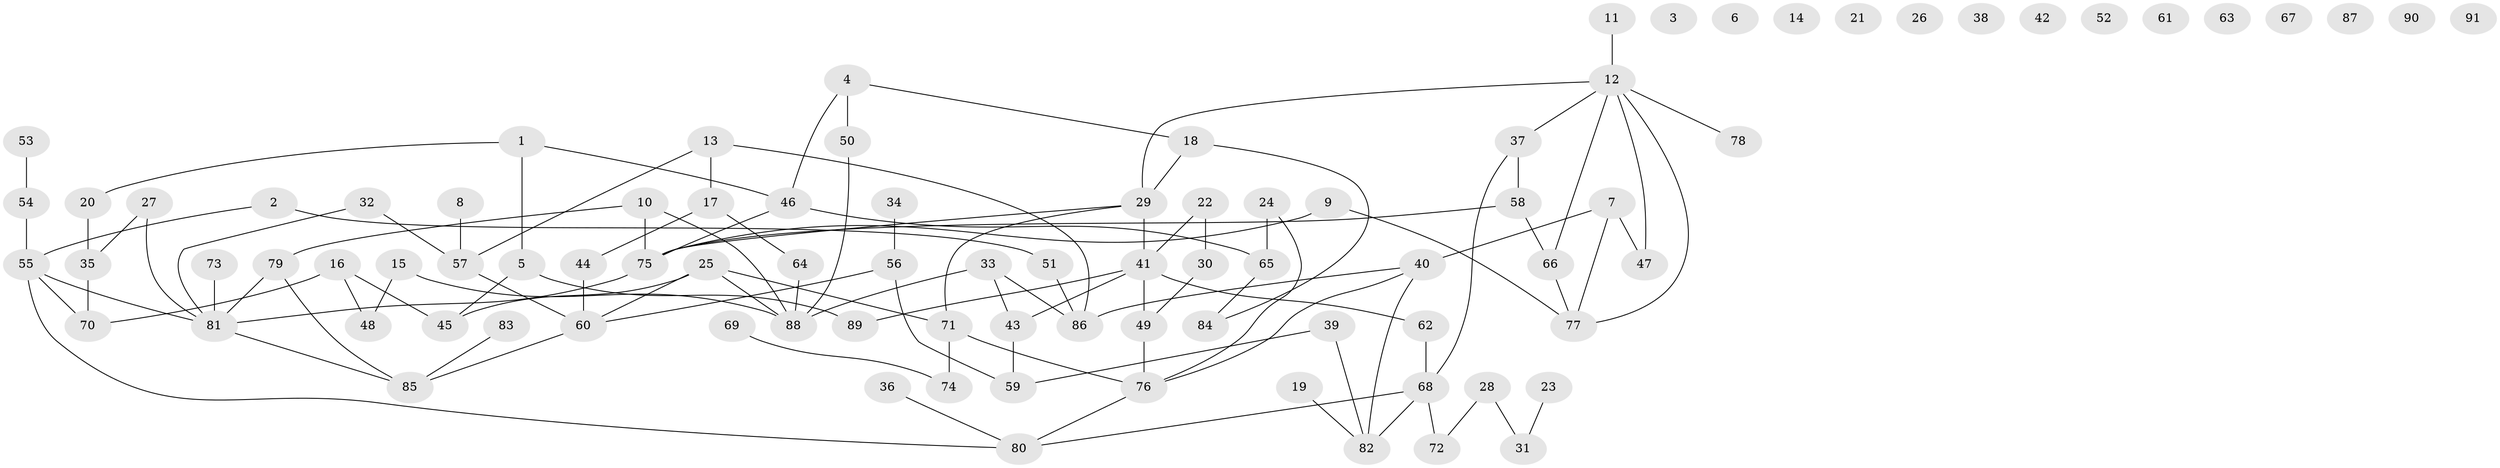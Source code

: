 // coarse degree distribution, {5: 0.11290322580645161, 2: 0.20967741935483872, 0: 0.22580645161290322, 3: 0.16129032258064516, 6: 0.0967741935483871, 1: 0.11290322580645161, 7: 0.03225806451612903, 4: 0.04838709677419355}
// Generated by graph-tools (version 1.1) at 2025/23/03/03/25 07:23:25]
// undirected, 91 vertices, 111 edges
graph export_dot {
graph [start="1"]
  node [color=gray90,style=filled];
  1;
  2;
  3;
  4;
  5;
  6;
  7;
  8;
  9;
  10;
  11;
  12;
  13;
  14;
  15;
  16;
  17;
  18;
  19;
  20;
  21;
  22;
  23;
  24;
  25;
  26;
  27;
  28;
  29;
  30;
  31;
  32;
  33;
  34;
  35;
  36;
  37;
  38;
  39;
  40;
  41;
  42;
  43;
  44;
  45;
  46;
  47;
  48;
  49;
  50;
  51;
  52;
  53;
  54;
  55;
  56;
  57;
  58;
  59;
  60;
  61;
  62;
  63;
  64;
  65;
  66;
  67;
  68;
  69;
  70;
  71;
  72;
  73;
  74;
  75;
  76;
  77;
  78;
  79;
  80;
  81;
  82;
  83;
  84;
  85;
  86;
  87;
  88;
  89;
  90;
  91;
  1 -- 5;
  1 -- 20;
  1 -- 46;
  2 -- 51;
  2 -- 55;
  4 -- 18;
  4 -- 46;
  4 -- 50;
  5 -- 45;
  5 -- 89;
  7 -- 40;
  7 -- 47;
  7 -- 77;
  8 -- 57;
  9 -- 75;
  9 -- 77;
  10 -- 75;
  10 -- 79;
  10 -- 88;
  11 -- 12;
  12 -- 29;
  12 -- 37;
  12 -- 47;
  12 -- 66;
  12 -- 77;
  12 -- 78;
  13 -- 17;
  13 -- 57;
  13 -- 86;
  15 -- 48;
  15 -- 88;
  16 -- 45;
  16 -- 48;
  16 -- 70;
  17 -- 44;
  17 -- 64;
  18 -- 29;
  18 -- 84;
  19 -- 82;
  20 -- 35;
  22 -- 30;
  22 -- 41;
  23 -- 31;
  24 -- 65;
  24 -- 76;
  25 -- 45;
  25 -- 60;
  25 -- 71;
  25 -- 88;
  27 -- 35;
  27 -- 81;
  28 -- 31;
  28 -- 72;
  29 -- 41;
  29 -- 71;
  29 -- 75;
  30 -- 49;
  32 -- 57;
  32 -- 81;
  33 -- 43;
  33 -- 86;
  33 -- 88;
  34 -- 56;
  35 -- 70;
  36 -- 80;
  37 -- 58;
  37 -- 68;
  39 -- 59;
  39 -- 82;
  40 -- 76;
  40 -- 82;
  40 -- 86;
  41 -- 43;
  41 -- 49;
  41 -- 62;
  41 -- 89;
  43 -- 59;
  44 -- 60;
  46 -- 65;
  46 -- 75;
  49 -- 76;
  50 -- 88;
  51 -- 86;
  53 -- 54;
  54 -- 55;
  55 -- 70;
  55 -- 80;
  55 -- 81;
  56 -- 59;
  56 -- 60;
  57 -- 60;
  58 -- 66;
  58 -- 75;
  60 -- 85;
  62 -- 68;
  64 -- 88;
  65 -- 84;
  66 -- 77;
  68 -- 72;
  68 -- 80;
  68 -- 82;
  69 -- 74;
  71 -- 74;
  71 -- 76;
  73 -- 81;
  75 -- 81;
  76 -- 80;
  79 -- 81;
  79 -- 85;
  81 -- 85;
  83 -- 85;
}
